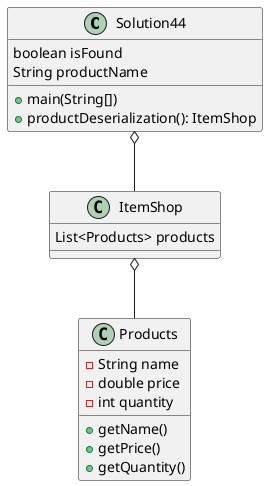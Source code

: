 @startuml
'https://plantuml.com/sequence-diagram

class Solution44 {
boolean isFound
String productName
+main(String[])
+productDeserialization(): ItemShop
}

class Products {
-String name
-double price
-int quantity
+getName()
+getPrice()
+getQuantity()
}

class ItemShop{
List<Products> products
}

Solution44 o-- ItemShop
ItemShop o-- Products
@enduml